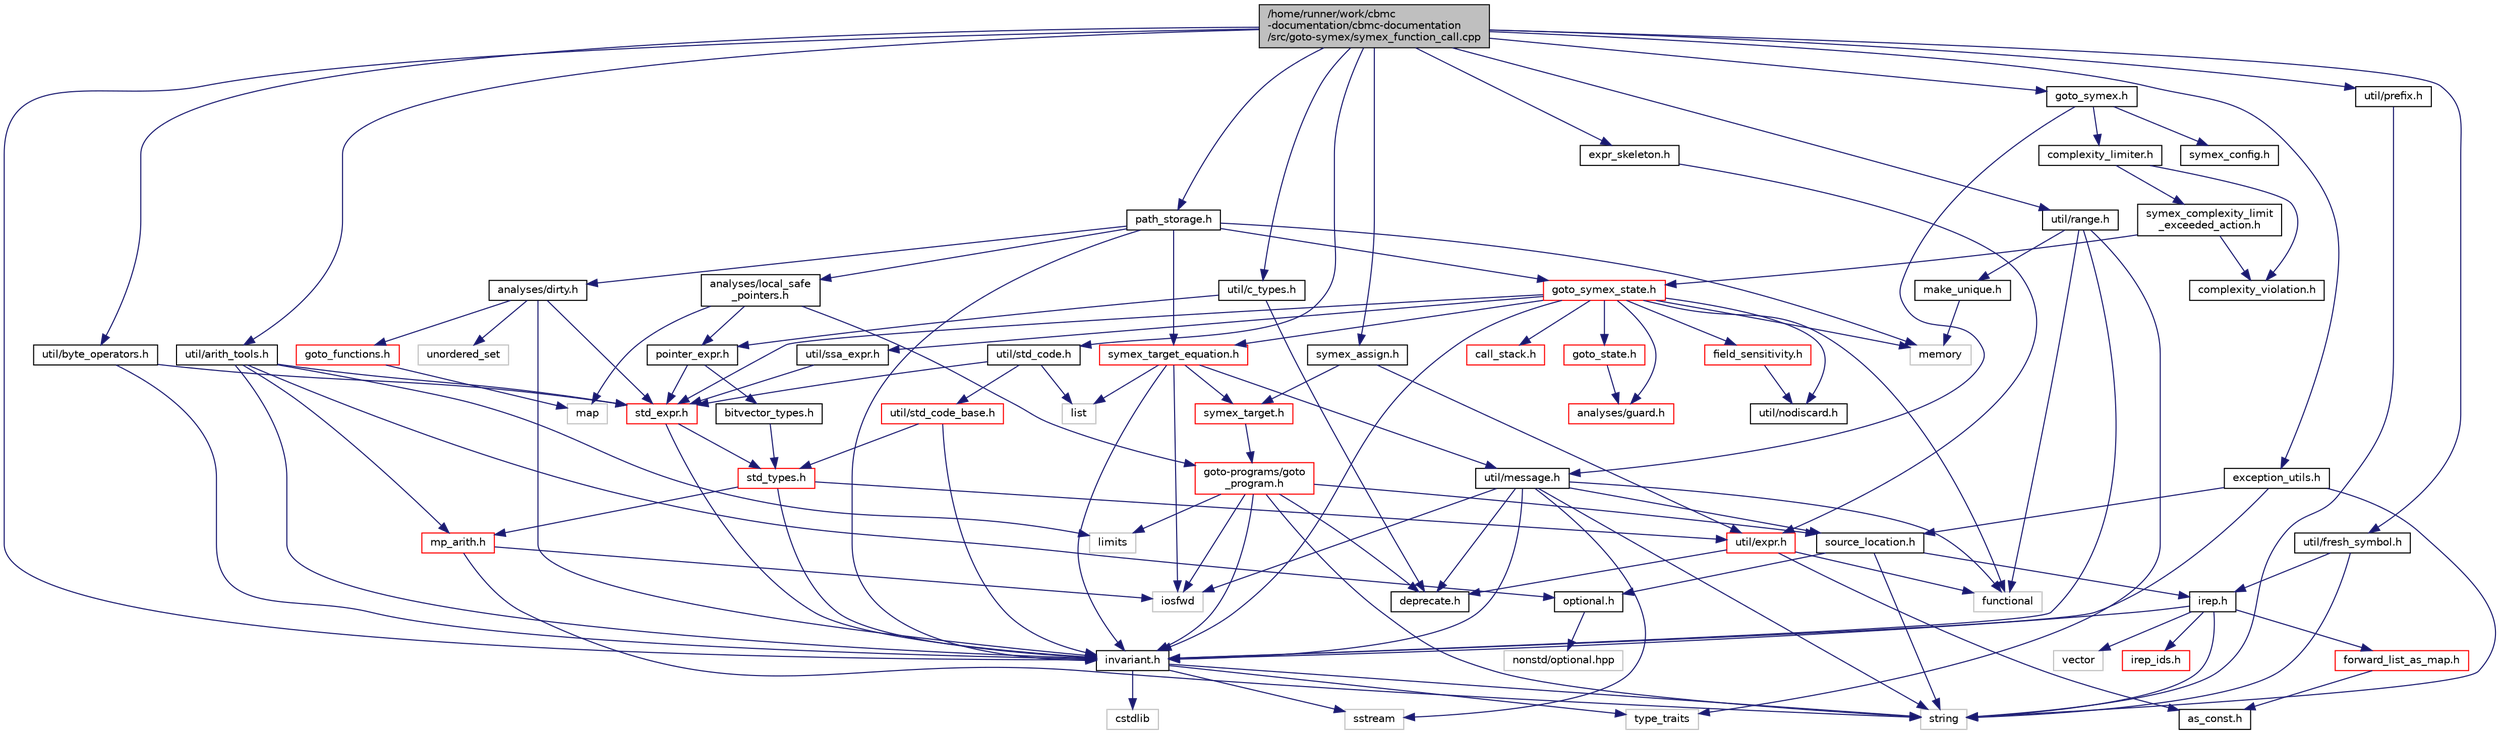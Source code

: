 digraph "/home/runner/work/cbmc-documentation/cbmc-documentation/src/goto-symex/symex_function_call.cpp"
{
 // LATEX_PDF_SIZE
  bgcolor="transparent";
  edge [fontname="Helvetica",fontsize="10",labelfontname="Helvetica",labelfontsize="10"];
  node [fontname="Helvetica",fontsize="10",shape=record];
  Node1 [label="/home/runner/work/cbmc\l-documentation/cbmc-documentation\l/src/goto-symex/symex_function_call.cpp",height=0.2,width=0.4,color="black", fillcolor="grey75", style="filled", fontcolor="black",tooltip=" "];
  Node1 -> Node2 [color="midnightblue",fontsize="10",style="solid",fontname="Helvetica"];
  Node2 [label="goto_symex.h",height=0.2,width=0.4,color="black",URL="$goto__symex_8h.html",tooltip=" "];
  Node2 -> Node3 [color="midnightblue",fontsize="10",style="solid",fontname="Helvetica"];
  Node3 [label="util/message.h",height=0.2,width=0.4,color="black",URL="$src_2util_2message_8h.html",tooltip=" "];
  Node3 -> Node4 [color="midnightblue",fontsize="10",style="solid",fontname="Helvetica"];
  Node4 [label="functional",height=0.2,width=0.4,color="grey75",tooltip=" "];
  Node3 -> Node5 [color="midnightblue",fontsize="10",style="solid",fontname="Helvetica"];
  Node5 [label="iosfwd",height=0.2,width=0.4,color="grey75",tooltip=" "];
  Node3 -> Node6 [color="midnightblue",fontsize="10",style="solid",fontname="Helvetica"];
  Node6 [label="sstream",height=0.2,width=0.4,color="grey75",tooltip=" "];
  Node3 -> Node7 [color="midnightblue",fontsize="10",style="solid",fontname="Helvetica"];
  Node7 [label="string",height=0.2,width=0.4,color="grey75",tooltip=" "];
  Node3 -> Node8 [color="midnightblue",fontsize="10",style="solid",fontname="Helvetica"];
  Node8 [label="deprecate.h",height=0.2,width=0.4,color="black",URL="$deprecate_8h.html",tooltip=" "];
  Node3 -> Node9 [color="midnightblue",fontsize="10",style="solid",fontname="Helvetica"];
  Node9 [label="invariant.h",height=0.2,width=0.4,color="black",URL="$src_2util_2invariant_8h.html",tooltip=" "];
  Node9 -> Node10 [color="midnightblue",fontsize="10",style="solid",fontname="Helvetica"];
  Node10 [label="cstdlib",height=0.2,width=0.4,color="grey75",tooltip=" "];
  Node9 -> Node6 [color="midnightblue",fontsize="10",style="solid",fontname="Helvetica"];
  Node9 -> Node7 [color="midnightblue",fontsize="10",style="solid",fontname="Helvetica"];
  Node9 -> Node11 [color="midnightblue",fontsize="10",style="solid",fontname="Helvetica"];
  Node11 [label="type_traits",height=0.2,width=0.4,color="grey75",tooltip=" "];
  Node3 -> Node12 [color="midnightblue",fontsize="10",style="solid",fontname="Helvetica"];
  Node12 [label="source_location.h",height=0.2,width=0.4,color="black",URL="$source__location_8h.html",tooltip=" "];
  Node12 -> Node13 [color="midnightblue",fontsize="10",style="solid",fontname="Helvetica"];
  Node13 [label="irep.h",height=0.2,width=0.4,color="black",URL="$irep_8h.html",tooltip=" "];
  Node13 -> Node7 [color="midnightblue",fontsize="10",style="solid",fontname="Helvetica"];
  Node13 -> Node14 [color="midnightblue",fontsize="10",style="solid",fontname="Helvetica"];
  Node14 [label="vector",height=0.2,width=0.4,color="grey75",tooltip=" "];
  Node13 -> Node9 [color="midnightblue",fontsize="10",style="solid",fontname="Helvetica"];
  Node13 -> Node15 [color="midnightblue",fontsize="10",style="solid",fontname="Helvetica"];
  Node15 [label="irep_ids.h",height=0.2,width=0.4,color="red",URL="$irep__ids_8h.html",tooltip=" "];
  Node13 -> Node25 [color="midnightblue",fontsize="10",style="solid",fontname="Helvetica"];
  Node25 [label="forward_list_as_map.h",height=0.2,width=0.4,color="red",URL="$forward__list__as__map_8h.html",tooltip=" "];
  Node25 -> Node28 [color="midnightblue",fontsize="10",style="solid",fontname="Helvetica"];
  Node28 [label="as_const.h",height=0.2,width=0.4,color="black",URL="$as__const_8h.html",tooltip=" "];
  Node12 -> Node30 [color="midnightblue",fontsize="10",style="solid",fontname="Helvetica"];
  Node30 [label="optional.h",height=0.2,width=0.4,color="black",URL="$optional_8h.html",tooltip=" "];
  Node30 -> Node31 [color="midnightblue",fontsize="10",style="solid",fontname="Helvetica"];
  Node31 [label="nonstd/optional.hpp",height=0.2,width=0.4,color="grey75",tooltip=" "];
  Node12 -> Node7 [color="midnightblue",fontsize="10",style="solid",fontname="Helvetica"];
  Node2 -> Node32 [color="midnightblue",fontsize="10",style="solid",fontname="Helvetica"];
  Node32 [label="complexity_limiter.h",height=0.2,width=0.4,color="black",URL="$complexity__limiter_8h.html",tooltip=" "];
  Node32 -> Node33 [color="midnightblue",fontsize="10",style="solid",fontname="Helvetica"];
  Node33 [label="complexity_violation.h",height=0.2,width=0.4,color="black",URL="$complexity__violation_8h.html",tooltip=" "];
  Node32 -> Node34 [color="midnightblue",fontsize="10",style="solid",fontname="Helvetica"];
  Node34 [label="symex_complexity_limit\l_exceeded_action.h",height=0.2,width=0.4,color="black",URL="$symex__complexity__limit__exceeded__action_8h.html",tooltip=" "];
  Node34 -> Node33 [color="midnightblue",fontsize="10",style="solid",fontname="Helvetica"];
  Node34 -> Node35 [color="midnightblue",fontsize="10",style="solid",fontname="Helvetica"];
  Node35 [label="goto_symex_state.h",height=0.2,width=0.4,color="red",URL="$goto__symex__state_8h.html",tooltip=" "];
  Node35 -> Node4 [color="midnightblue",fontsize="10",style="solid",fontname="Helvetica"];
  Node35 -> Node36 [color="midnightblue",fontsize="10",style="solid",fontname="Helvetica"];
  Node36 [label="memory",height=0.2,width=0.4,color="grey75",tooltip=" "];
  Node35 -> Node37 [color="midnightblue",fontsize="10",style="solid",fontname="Helvetica"];
  Node37 [label="analyses/guard.h",height=0.2,width=0.4,color="red",URL="$guard_8h.html",tooltip=" "];
  Node35 -> Node9 [color="midnightblue",fontsize="10",style="solid",fontname="Helvetica"];
  Node35 -> Node46 [color="midnightblue",fontsize="10",style="solid",fontname="Helvetica"];
  Node46 [label="util/nodiscard.h",height=0.2,width=0.4,color="black",URL="$nodiscard_8h.html",tooltip=" "];
  Node35 -> Node47 [color="midnightblue",fontsize="10",style="solid",fontname="Helvetica"];
  Node47 [label="util/ssa_expr.h",height=0.2,width=0.4,color="black",URL="$ssa__expr_8h.html",tooltip=" "];
  Node47 -> Node48 [color="midnightblue",fontsize="10",style="solid",fontname="Helvetica"];
  Node48 [label="std_expr.h",height=0.2,width=0.4,color="red",URL="$std__expr_8h.html",tooltip=" "];
  Node48 -> Node9 [color="midnightblue",fontsize="10",style="solid",fontname="Helvetica"];
  Node48 -> Node51 [color="midnightblue",fontsize="10",style="solid",fontname="Helvetica"];
  Node51 [label="std_types.h",height=0.2,width=0.4,color="red",URL="$std__types_8h.html",tooltip=" "];
  Node51 -> Node39 [color="midnightblue",fontsize="10",style="solid",fontname="Helvetica"];
  Node39 [label="util/expr.h",height=0.2,width=0.4,color="red",URL="$expr_8h.html",tooltip=" "];
  Node39 -> Node28 [color="midnightblue",fontsize="10",style="solid",fontname="Helvetica"];
  Node39 -> Node8 [color="midnightblue",fontsize="10",style="solid",fontname="Helvetica"];
  Node39 -> Node4 [color="midnightblue",fontsize="10",style="solid",fontname="Helvetica"];
  Node51 -> Node9 [color="midnightblue",fontsize="10",style="solid",fontname="Helvetica"];
  Node51 -> Node52 [color="midnightblue",fontsize="10",style="solid",fontname="Helvetica"];
  Node52 [label="mp_arith.h",height=0.2,width=0.4,color="red",URL="$mp__arith_8h.html",tooltip=" "];
  Node52 -> Node5 [color="midnightblue",fontsize="10",style="solid",fontname="Helvetica"];
  Node52 -> Node7 [color="midnightblue",fontsize="10",style="solid",fontname="Helvetica"];
  Node35 -> Node48 [color="midnightblue",fontsize="10",style="solid",fontname="Helvetica"];
  Node35 -> Node54 [color="midnightblue",fontsize="10",style="solid",fontname="Helvetica"];
  Node54 [label="call_stack.h",height=0.2,width=0.4,color="red",URL="$call__stack_8h.html",tooltip=" "];
  Node35 -> Node104 [color="midnightblue",fontsize="10",style="solid",fontname="Helvetica"];
  Node104 [label="field_sensitivity.h",height=0.2,width=0.4,color="red",URL="$field__sensitivity_8h.html",tooltip=" "];
  Node104 -> Node46 [color="midnightblue",fontsize="10",style="solid",fontname="Helvetica"];
  Node35 -> Node56 [color="midnightblue",fontsize="10",style="solid",fontname="Helvetica"];
  Node56 [label="goto_state.h",height=0.2,width=0.4,color="red",URL="$goto__state_8h.html",tooltip=" "];
  Node56 -> Node37 [color="midnightblue",fontsize="10",style="solid",fontname="Helvetica"];
  Node35 -> Node105 [color="midnightblue",fontsize="10",style="solid",fontname="Helvetica"];
  Node105 [label="symex_target_equation.h",height=0.2,width=0.4,color="red",URL="$symex__target__equation_8h.html",tooltip=" "];
  Node105 -> Node5 [color="midnightblue",fontsize="10",style="solid",fontname="Helvetica"];
  Node105 -> Node20 [color="midnightblue",fontsize="10",style="solid",fontname="Helvetica"];
  Node20 [label="list",height=0.2,width=0.4,color="grey75",tooltip=" "];
  Node105 -> Node9 [color="midnightblue",fontsize="10",style="solid",fontname="Helvetica"];
  Node105 -> Node3 [color="midnightblue",fontsize="10",style="solid",fontname="Helvetica"];
  Node105 -> Node92 [color="midnightblue",fontsize="10",style="solid",fontname="Helvetica"];
  Node92 [label="symex_target.h",height=0.2,width=0.4,color="red",URL="$symex__target_8h.html",tooltip=" "];
  Node92 -> Node81 [color="midnightblue",fontsize="10",style="solid",fontname="Helvetica"];
  Node81 [label="goto-programs/goto\l_program.h",height=0.2,width=0.4,color="red",URL="$goto__program_8h.html",tooltip=" "];
  Node81 -> Node5 [color="midnightblue",fontsize="10",style="solid",fontname="Helvetica"];
  Node81 -> Node68 [color="midnightblue",fontsize="10",style="solid",fontname="Helvetica"];
  Node68 [label="limits",height=0.2,width=0.4,color="grey75",tooltip=" "];
  Node81 -> Node7 [color="midnightblue",fontsize="10",style="solid",fontname="Helvetica"];
  Node81 -> Node8 [color="midnightblue",fontsize="10",style="solid",fontname="Helvetica"];
  Node81 -> Node9 [color="midnightblue",fontsize="10",style="solid",fontname="Helvetica"];
  Node81 -> Node12 [color="midnightblue",fontsize="10",style="solid",fontname="Helvetica"];
  Node2 -> Node110 [color="midnightblue",fontsize="10",style="solid",fontname="Helvetica"];
  Node110 [label="symex_config.h",height=0.2,width=0.4,color="black",URL="$symex__config_8h.html",tooltip=" "];
  Node1 -> Node111 [color="midnightblue",fontsize="10",style="solid",fontname="Helvetica"];
  Node111 [label="util/arith_tools.h",height=0.2,width=0.4,color="black",URL="$arith__tools_8h.html",tooltip=" "];
  Node111 -> Node9 [color="midnightblue",fontsize="10",style="solid",fontname="Helvetica"];
  Node111 -> Node52 [color="midnightblue",fontsize="10",style="solid",fontname="Helvetica"];
  Node111 -> Node30 [color="midnightblue",fontsize="10",style="solid",fontname="Helvetica"];
  Node111 -> Node48 [color="midnightblue",fontsize="10",style="solid",fontname="Helvetica"];
  Node111 -> Node68 [color="midnightblue",fontsize="10",style="solid",fontname="Helvetica"];
  Node1 -> Node112 [color="midnightblue",fontsize="10",style="solid",fontname="Helvetica"];
  Node112 [label="util/byte_operators.h",height=0.2,width=0.4,color="black",URL="$byte__operators_8h.html",tooltip="Expression classes for byte-level operators."];
  Node112 -> Node9 [color="midnightblue",fontsize="10",style="solid",fontname="Helvetica"];
  Node112 -> Node48 [color="midnightblue",fontsize="10",style="solid",fontname="Helvetica"];
  Node1 -> Node113 [color="midnightblue",fontsize="10",style="solid",fontname="Helvetica"];
  Node113 [label="util/c_types.h",height=0.2,width=0.4,color="black",URL="$c__types_8h.html",tooltip=" "];
  Node113 -> Node8 [color="midnightblue",fontsize="10",style="solid",fontname="Helvetica"];
  Node113 -> Node114 [color="midnightblue",fontsize="10",style="solid",fontname="Helvetica"];
  Node114 [label="pointer_expr.h",height=0.2,width=0.4,color="black",URL="$pointer__expr_8h.html",tooltip=" "];
  Node114 -> Node115 [color="midnightblue",fontsize="10",style="solid",fontname="Helvetica"];
  Node115 [label="bitvector_types.h",height=0.2,width=0.4,color="black",URL="$bitvector__types_8h.html",tooltip=" "];
  Node115 -> Node51 [color="midnightblue",fontsize="10",style="solid",fontname="Helvetica"];
  Node114 -> Node48 [color="midnightblue",fontsize="10",style="solid",fontname="Helvetica"];
  Node1 -> Node42 [color="midnightblue",fontsize="10",style="solid",fontname="Helvetica"];
  Node42 [label="exception_utils.h",height=0.2,width=0.4,color="black",URL="$exception__utils_8h.html",tooltip=" "];
  Node42 -> Node7 [color="midnightblue",fontsize="10",style="solid",fontname="Helvetica"];
  Node42 -> Node9 [color="midnightblue",fontsize="10",style="solid",fontname="Helvetica"];
  Node42 -> Node12 [color="midnightblue",fontsize="10",style="solid",fontname="Helvetica"];
  Node1 -> Node116 [color="midnightblue",fontsize="10",style="solid",fontname="Helvetica"];
  Node116 [label="util/fresh_symbol.h",height=0.2,width=0.4,color="black",URL="$fresh__symbol_8h.html",tooltip=" "];
  Node116 -> Node7 [color="midnightblue",fontsize="10",style="solid",fontname="Helvetica"];
  Node116 -> Node13 [color="midnightblue",fontsize="10",style="solid",fontname="Helvetica"];
  Node1 -> Node9 [color="midnightblue",fontsize="10",style="solid",fontname="Helvetica"];
  Node1 -> Node117 [color="midnightblue",fontsize="10",style="solid",fontname="Helvetica"];
  Node117 [label="util/prefix.h",height=0.2,width=0.4,color="black",URL="$prefix_8h.html",tooltip=" "];
  Node117 -> Node7 [color="midnightblue",fontsize="10",style="solid",fontname="Helvetica"];
  Node1 -> Node118 [color="midnightblue",fontsize="10",style="solid",fontname="Helvetica"];
  Node118 [label="util/range.h",height=0.2,width=0.4,color="black",URL="$range_8h.html",tooltip=" "];
  Node118 -> Node4 [color="midnightblue",fontsize="10",style="solid",fontname="Helvetica"];
  Node118 -> Node11 [color="midnightblue",fontsize="10",style="solid",fontname="Helvetica"];
  Node118 -> Node9 [color="midnightblue",fontsize="10",style="solid",fontname="Helvetica"];
  Node118 -> Node71 [color="midnightblue",fontsize="10",style="solid",fontname="Helvetica"];
  Node71 [label="make_unique.h",height=0.2,width=0.4,color="black",URL="$make__unique_8h.html",tooltip=" "];
  Node71 -> Node36 [color="midnightblue",fontsize="10",style="solid",fontname="Helvetica"];
  Node1 -> Node119 [color="midnightblue",fontsize="10",style="solid",fontname="Helvetica"];
  Node119 [label="util/std_code.h",height=0.2,width=0.4,color="black",URL="$std__code_8h.html",tooltip=" "];
  Node119 -> Node20 [color="midnightblue",fontsize="10",style="solid",fontname="Helvetica"];
  Node119 -> Node84 [color="midnightblue",fontsize="10",style="solid",fontname="Helvetica"];
  Node84 [label="util/std_code_base.h",height=0.2,width=0.4,color="red",URL="$std__code__base_8h.html",tooltip=" "];
  Node84 -> Node9 [color="midnightblue",fontsize="10",style="solid",fontname="Helvetica"];
  Node84 -> Node51 [color="midnightblue",fontsize="10",style="solid",fontname="Helvetica"];
  Node119 -> Node48 [color="midnightblue",fontsize="10",style="solid",fontname="Helvetica"];
  Node1 -> Node120 [color="midnightblue",fontsize="10",style="solid",fontname="Helvetica"];
  Node120 [label="expr_skeleton.h",height=0.2,width=0.4,color="black",URL="$expr__skeleton_8h.html",tooltip=" "];
  Node120 -> Node39 [color="midnightblue",fontsize="10",style="solid",fontname="Helvetica"];
  Node1 -> Node121 [color="midnightblue",fontsize="10",style="solid",fontname="Helvetica"];
  Node121 [label="path_storage.h",height=0.2,width=0.4,color="black",URL="$path__storage_8h.html",tooltip="Storage of symbolic execution paths to resume."];
  Node121 -> Node9 [color="midnightblue",fontsize="10",style="solid",fontname="Helvetica"];
  Node121 -> Node122 [color="midnightblue",fontsize="10",style="solid",fontname="Helvetica"];
  Node122 [label="analyses/dirty.h",height=0.2,width=0.4,color="black",URL="$dirty_8h.html",tooltip=" "];
  Node122 -> Node9 [color="midnightblue",fontsize="10",style="solid",fontname="Helvetica"];
  Node122 -> Node48 [color="midnightblue",fontsize="10",style="solid",fontname="Helvetica"];
  Node122 -> Node100 [color="midnightblue",fontsize="10",style="solid",fontname="Helvetica"];
  Node100 [label="goto_functions.h",height=0.2,width=0.4,color="red",URL="$goto__functions_8h.html",tooltip=" "];
  Node100 -> Node58 [color="midnightblue",fontsize="10",style="solid",fontname="Helvetica"];
  Node58 [label="map",height=0.2,width=0.4,color="grey75",tooltip=" "];
  Node122 -> Node76 [color="midnightblue",fontsize="10",style="solid",fontname="Helvetica"];
  Node76 [label="unordered_set",height=0.2,width=0.4,color="grey75",tooltip=" "];
  Node121 -> Node123 [color="midnightblue",fontsize="10",style="solid",fontname="Helvetica"];
  Node123 [label="analyses/local_safe\l_pointers.h",height=0.2,width=0.4,color="black",URL="$local__safe__pointers_8h.html",tooltip=" "];
  Node123 -> Node81 [color="midnightblue",fontsize="10",style="solid",fontname="Helvetica"];
  Node123 -> Node114 [color="midnightblue",fontsize="10",style="solid",fontname="Helvetica"];
  Node123 -> Node58 [color="midnightblue",fontsize="10",style="solid",fontname="Helvetica"];
  Node121 -> Node36 [color="midnightblue",fontsize="10",style="solid",fontname="Helvetica"];
  Node121 -> Node35 [color="midnightblue",fontsize="10",style="solid",fontname="Helvetica"];
  Node121 -> Node105 [color="midnightblue",fontsize="10",style="solid",fontname="Helvetica"];
  Node1 -> Node124 [color="midnightblue",fontsize="10",style="solid",fontname="Helvetica"];
  Node124 [label="symex_assign.h",height=0.2,width=0.4,color="black",URL="$symex__assign_8h.html",tooltip=" "];
  Node124 -> Node92 [color="midnightblue",fontsize="10",style="solid",fontname="Helvetica"];
  Node124 -> Node39 [color="midnightblue",fontsize="10",style="solid",fontname="Helvetica"];
}
